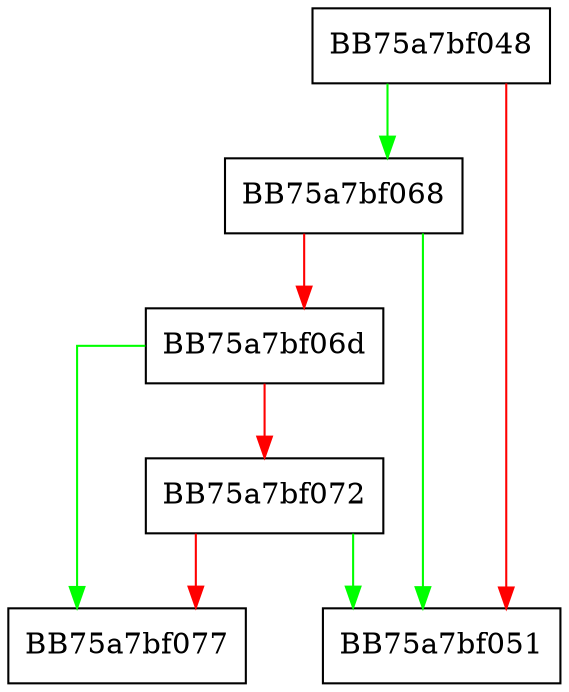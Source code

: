 digraph strtok_s {
  node [shape="box"];
  graph [splines=ortho];
  BB75a7bf048 -> BB75a7bf068 [color="green"];
  BB75a7bf048 -> BB75a7bf051 [color="red"];
  BB75a7bf068 -> BB75a7bf051 [color="green"];
  BB75a7bf068 -> BB75a7bf06d [color="red"];
  BB75a7bf06d -> BB75a7bf077 [color="green"];
  BB75a7bf06d -> BB75a7bf072 [color="red"];
  BB75a7bf072 -> BB75a7bf051 [color="green"];
  BB75a7bf072 -> BB75a7bf077 [color="red"];
}